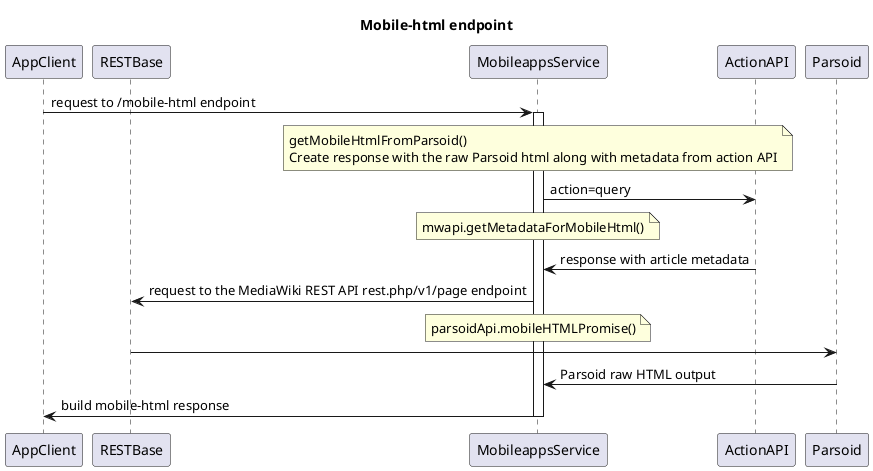 @startuml
title Mobile-html endpoint
participant AppClient
participant RESTBase
AppClient -> MobileappsService: request to /mobile-html endpoint
activate MobileappsService
note over MobileappsService : getMobileHtmlFromParsoid()\nCreate response with the raw Parsoid html along with metadata from action API
MobileappsService -> ActionAPI: action=query
note over MobileappsService : mwapi.getMetadataForMobileHtml()
ActionAPI -> MobileappsService: response with article metadata
MobileappsService -> RESTBase: request to the MediaWiki REST API rest.php/v1/page endpoint
note over MobileappsService : parsoidApi.mobileHTMLPromise()
RESTBase -> Parsoid
Parsoid -> MobileappsService: Parsoid raw HTML output
MobileappsService -> AppClient: build mobile-html response
deactivate MobileappsService
@enduml
